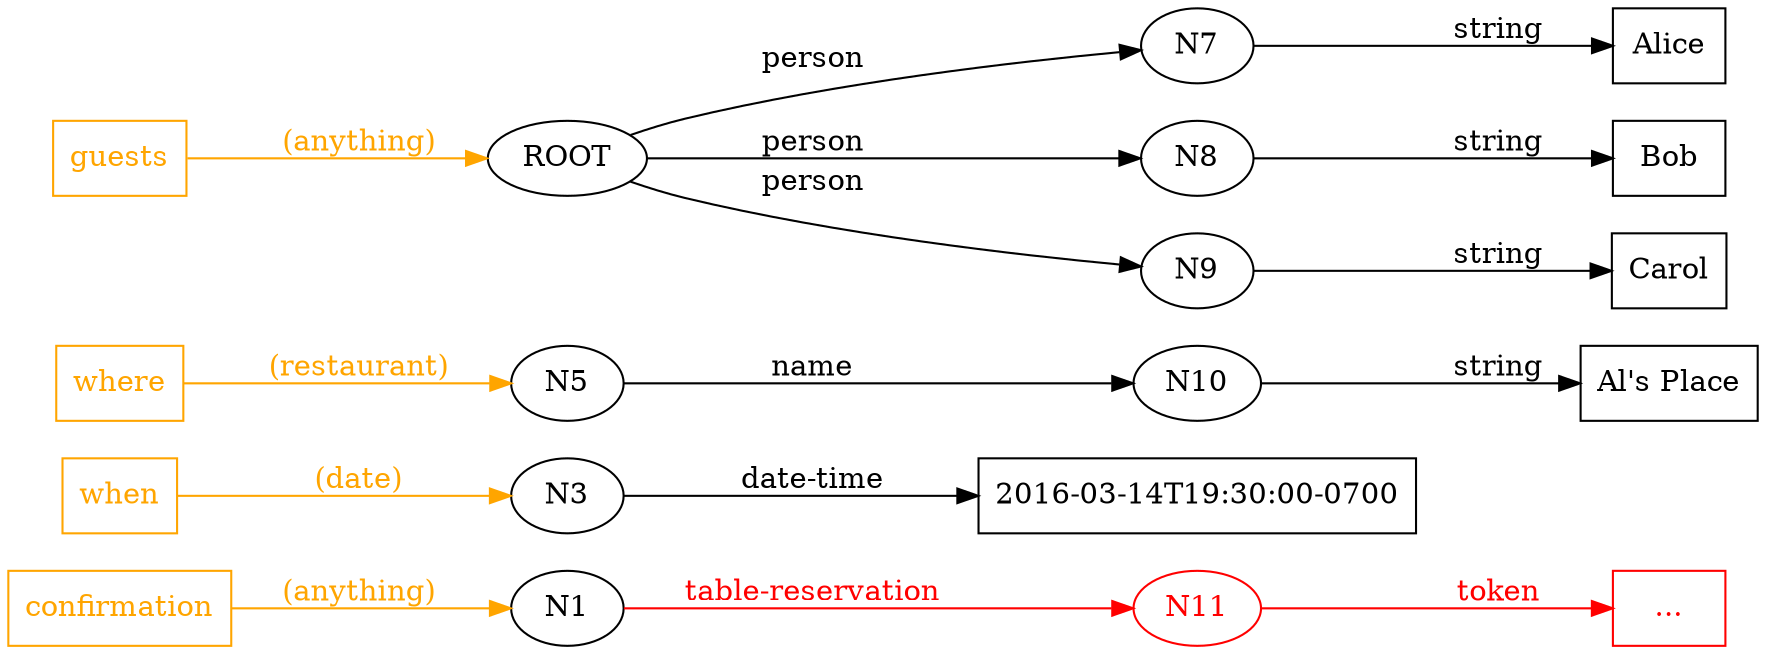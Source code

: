 digraph {
	graph [rankdir=LR]

	N1
	N3
	N3V [label="2016-03-14T19:30:00-0700",shape=box]
	N5
	N7
	N7V [label="Alice",shape=box]
	N8
	N8V [label="Bob",shape=box]
	N9
	N9V [label="Carol",shape=box]
	N10
	N10V [label="Al's Place",shape=box]
	N11 [color=red,fontcolor=red]
	N11V [label="...",shape=box,color=red,fontcolor=red]

	subgraph {
	  	 graph [rank=same]
		 node [color=orange,fontcolor=orange]
		 A1 [label=when,shape=box]
		 A2 [label=where,shape=box]
		 A3 [label=confirmation,shape=box]
		 A4 [label=guests,shape=box]
	}


	A1 -> N3 [label="(date)",color=orange,fontcolor=orange]
	A2 -> N5 [label="(restaurant)",color=orange,fontcolor=orange]
	A3 -> N1 [label="(anything)",color=orange,fontcolor=orange]
	A4 -> ROOT [label="(anything)",color=orange,fontcolor=orange]

	N3 -> N3V [label="date-time"]
	N5 -> N10 [label=name]
	N10 -> N10V [label=string]

	ROOT -> N7 [label=person]
	N7 -> N7V [label=string]
	ROOT -> N8 [label=person]
	N8 -> N8V [label=string]
	ROOT -> N9 [label=person]
	N9 -> N9V [label=string]

	N1 -> N11 [label="table-reservation",color=red,fontcolor=red]
	N11 -> N11V [label="token",color=red,fontcolor=red]
}
